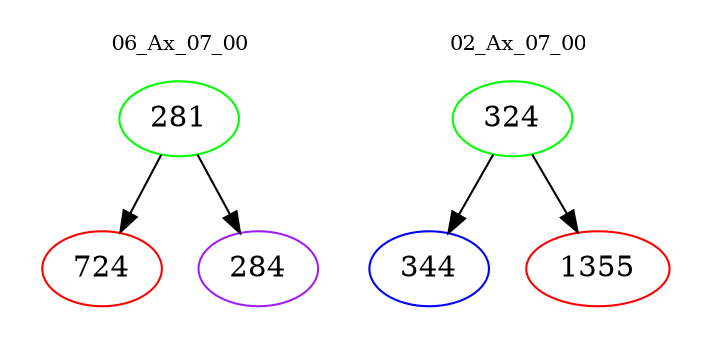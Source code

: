 digraph{
subgraph cluster_0 {
color = white
label = "06_Ax_07_00";
fontsize=10;
T0_281 [label="281", color="green"]
T0_281 -> T0_724 [color="black"]
T0_724 [label="724", color="red"]
T0_281 -> T0_284 [color="black"]
T0_284 [label="284", color="purple"]
}
subgraph cluster_1 {
color = white
label = "02_Ax_07_00";
fontsize=10;
T1_324 [label="324", color="green"]
T1_324 -> T1_344 [color="black"]
T1_344 [label="344", color="blue"]
T1_324 -> T1_1355 [color="black"]
T1_1355 [label="1355", color="red"]
}
}
